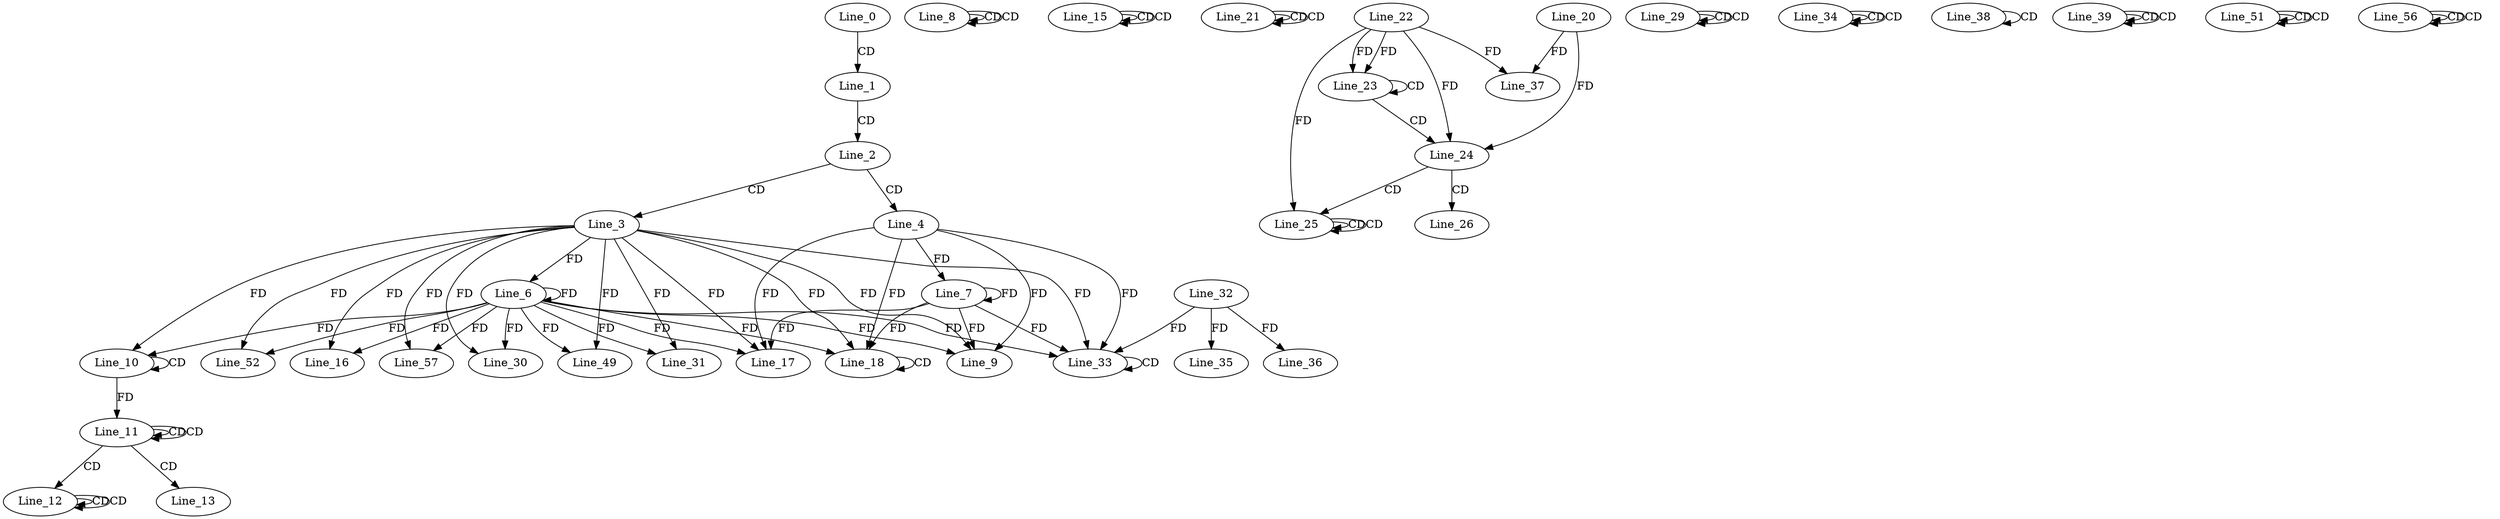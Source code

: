 digraph G {
  Line_0;
  Line_1;
  Line_2;
  Line_3;
  Line_4;
  Line_6;
  Line_7;
  Line_8;
  Line_8;
  Line_8;
  Line_9;
  Line_9;
  Line_10;
  Line_10;
  Line_11;
  Line_11;
  Line_11;
  Line_12;
  Line_12;
  Line_12;
  Line_13;
  Line_15;
  Line_15;
  Line_15;
  Line_16;
  Line_17;
  Line_17;
  Line_18;
  Line_18;
  Line_18;
  Line_21;
  Line_21;
  Line_21;
  Line_22;
  Line_23;
  Line_23;
  Line_24;
  Line_24;
  Line_20;
  Line_24;
  Line_25;
  Line_25;
  Line_25;
  Line_25;
  Line_26;
  Line_29;
  Line_29;
  Line_29;
  Line_30;
  Line_31;
  Line_33;
  Line_33;
  Line_32;
  Line_33;
  Line_34;
  Line_34;
  Line_34;
  Line_35;
  Line_36;
  Line_37;
  Line_37;
  Line_38;
  Line_38;
  Line_39;
  Line_39;
  Line_39;
  Line_49;
  Line_51;
  Line_51;
  Line_51;
  Line_52;
  Line_56;
  Line_56;
  Line_56;
  Line_57;
  Line_0 -> Line_1 [ label="CD" ];
  Line_1 -> Line_2 [ label="CD" ];
  Line_2 -> Line_3 [ label="CD" ];
  Line_2 -> Line_4 [ label="CD" ];
  Line_3 -> Line_6 [ label="FD" ];
  Line_6 -> Line_6 [ label="FD" ];
  Line_4 -> Line_7 [ label="FD" ];
  Line_7 -> Line_7 [ label="FD" ];
  Line_8 -> Line_8 [ label="CD" ];
  Line_8 -> Line_8 [ label="CD" ];
  Line_3 -> Line_9 [ label="FD" ];
  Line_6 -> Line_9 [ label="FD" ];
  Line_4 -> Line_9 [ label="FD" ];
  Line_7 -> Line_9 [ label="FD" ];
  Line_10 -> Line_10 [ label="CD" ];
  Line_3 -> Line_10 [ label="FD" ];
  Line_6 -> Line_10 [ label="FD" ];
  Line_11 -> Line_11 [ label="CD" ];
  Line_11 -> Line_11 [ label="CD" ];
  Line_10 -> Line_11 [ label="FD" ];
  Line_11 -> Line_12 [ label="CD" ];
  Line_12 -> Line_12 [ label="CD" ];
  Line_12 -> Line_12 [ label="CD" ];
  Line_11 -> Line_13 [ label="CD" ];
  Line_15 -> Line_15 [ label="CD" ];
  Line_15 -> Line_15 [ label="CD" ];
  Line_3 -> Line_16 [ label="FD" ];
  Line_6 -> Line_16 [ label="FD" ];
  Line_3 -> Line_17 [ label="FD" ];
  Line_6 -> Line_17 [ label="FD" ];
  Line_4 -> Line_17 [ label="FD" ];
  Line_7 -> Line_17 [ label="FD" ];
  Line_18 -> Line_18 [ label="CD" ];
  Line_3 -> Line_18 [ label="FD" ];
  Line_6 -> Line_18 [ label="FD" ];
  Line_4 -> Line_18 [ label="FD" ];
  Line_7 -> Line_18 [ label="FD" ];
  Line_21 -> Line_21 [ label="CD" ];
  Line_21 -> Line_21 [ label="CD" ];
  Line_22 -> Line_23 [ label="FD" ];
  Line_23 -> Line_23 [ label="CD" ];
  Line_22 -> Line_23 [ label="FD" ];
  Line_23 -> Line_24 [ label="CD" ];
  Line_22 -> Line_24 [ label="FD" ];
  Line_20 -> Line_24 [ label="FD" ];
  Line_24 -> Line_25 [ label="CD" ];
  Line_25 -> Line_25 [ label="CD" ];
  Line_25 -> Line_25 [ label="CD" ];
  Line_22 -> Line_25 [ label="FD" ];
  Line_24 -> Line_26 [ label="CD" ];
  Line_29 -> Line_29 [ label="CD" ];
  Line_29 -> Line_29 [ label="CD" ];
  Line_3 -> Line_30 [ label="FD" ];
  Line_6 -> Line_30 [ label="FD" ];
  Line_3 -> Line_31 [ label="FD" ];
  Line_6 -> Line_31 [ label="FD" ];
  Line_33 -> Line_33 [ label="CD" ];
  Line_3 -> Line_33 [ label="FD" ];
  Line_6 -> Line_33 [ label="FD" ];
  Line_32 -> Line_33 [ label="FD" ];
  Line_4 -> Line_33 [ label="FD" ];
  Line_7 -> Line_33 [ label="FD" ];
  Line_34 -> Line_34 [ label="CD" ];
  Line_34 -> Line_34 [ label="CD" ];
  Line_32 -> Line_35 [ label="FD" ];
  Line_32 -> Line_36 [ label="FD" ];
  Line_22 -> Line_37 [ label="FD" ];
  Line_20 -> Line_37 [ label="FD" ];
  Line_38 -> Line_38 [ label="CD" ];
  Line_39 -> Line_39 [ label="CD" ];
  Line_39 -> Line_39 [ label="CD" ];
  Line_3 -> Line_49 [ label="FD" ];
  Line_6 -> Line_49 [ label="FD" ];
  Line_51 -> Line_51 [ label="CD" ];
  Line_51 -> Line_51 [ label="CD" ];
  Line_3 -> Line_52 [ label="FD" ];
  Line_6 -> Line_52 [ label="FD" ];
  Line_56 -> Line_56 [ label="CD" ];
  Line_56 -> Line_56 [ label="CD" ];
  Line_3 -> Line_57 [ label="FD" ];
  Line_6 -> Line_57 [ label="FD" ];
}
